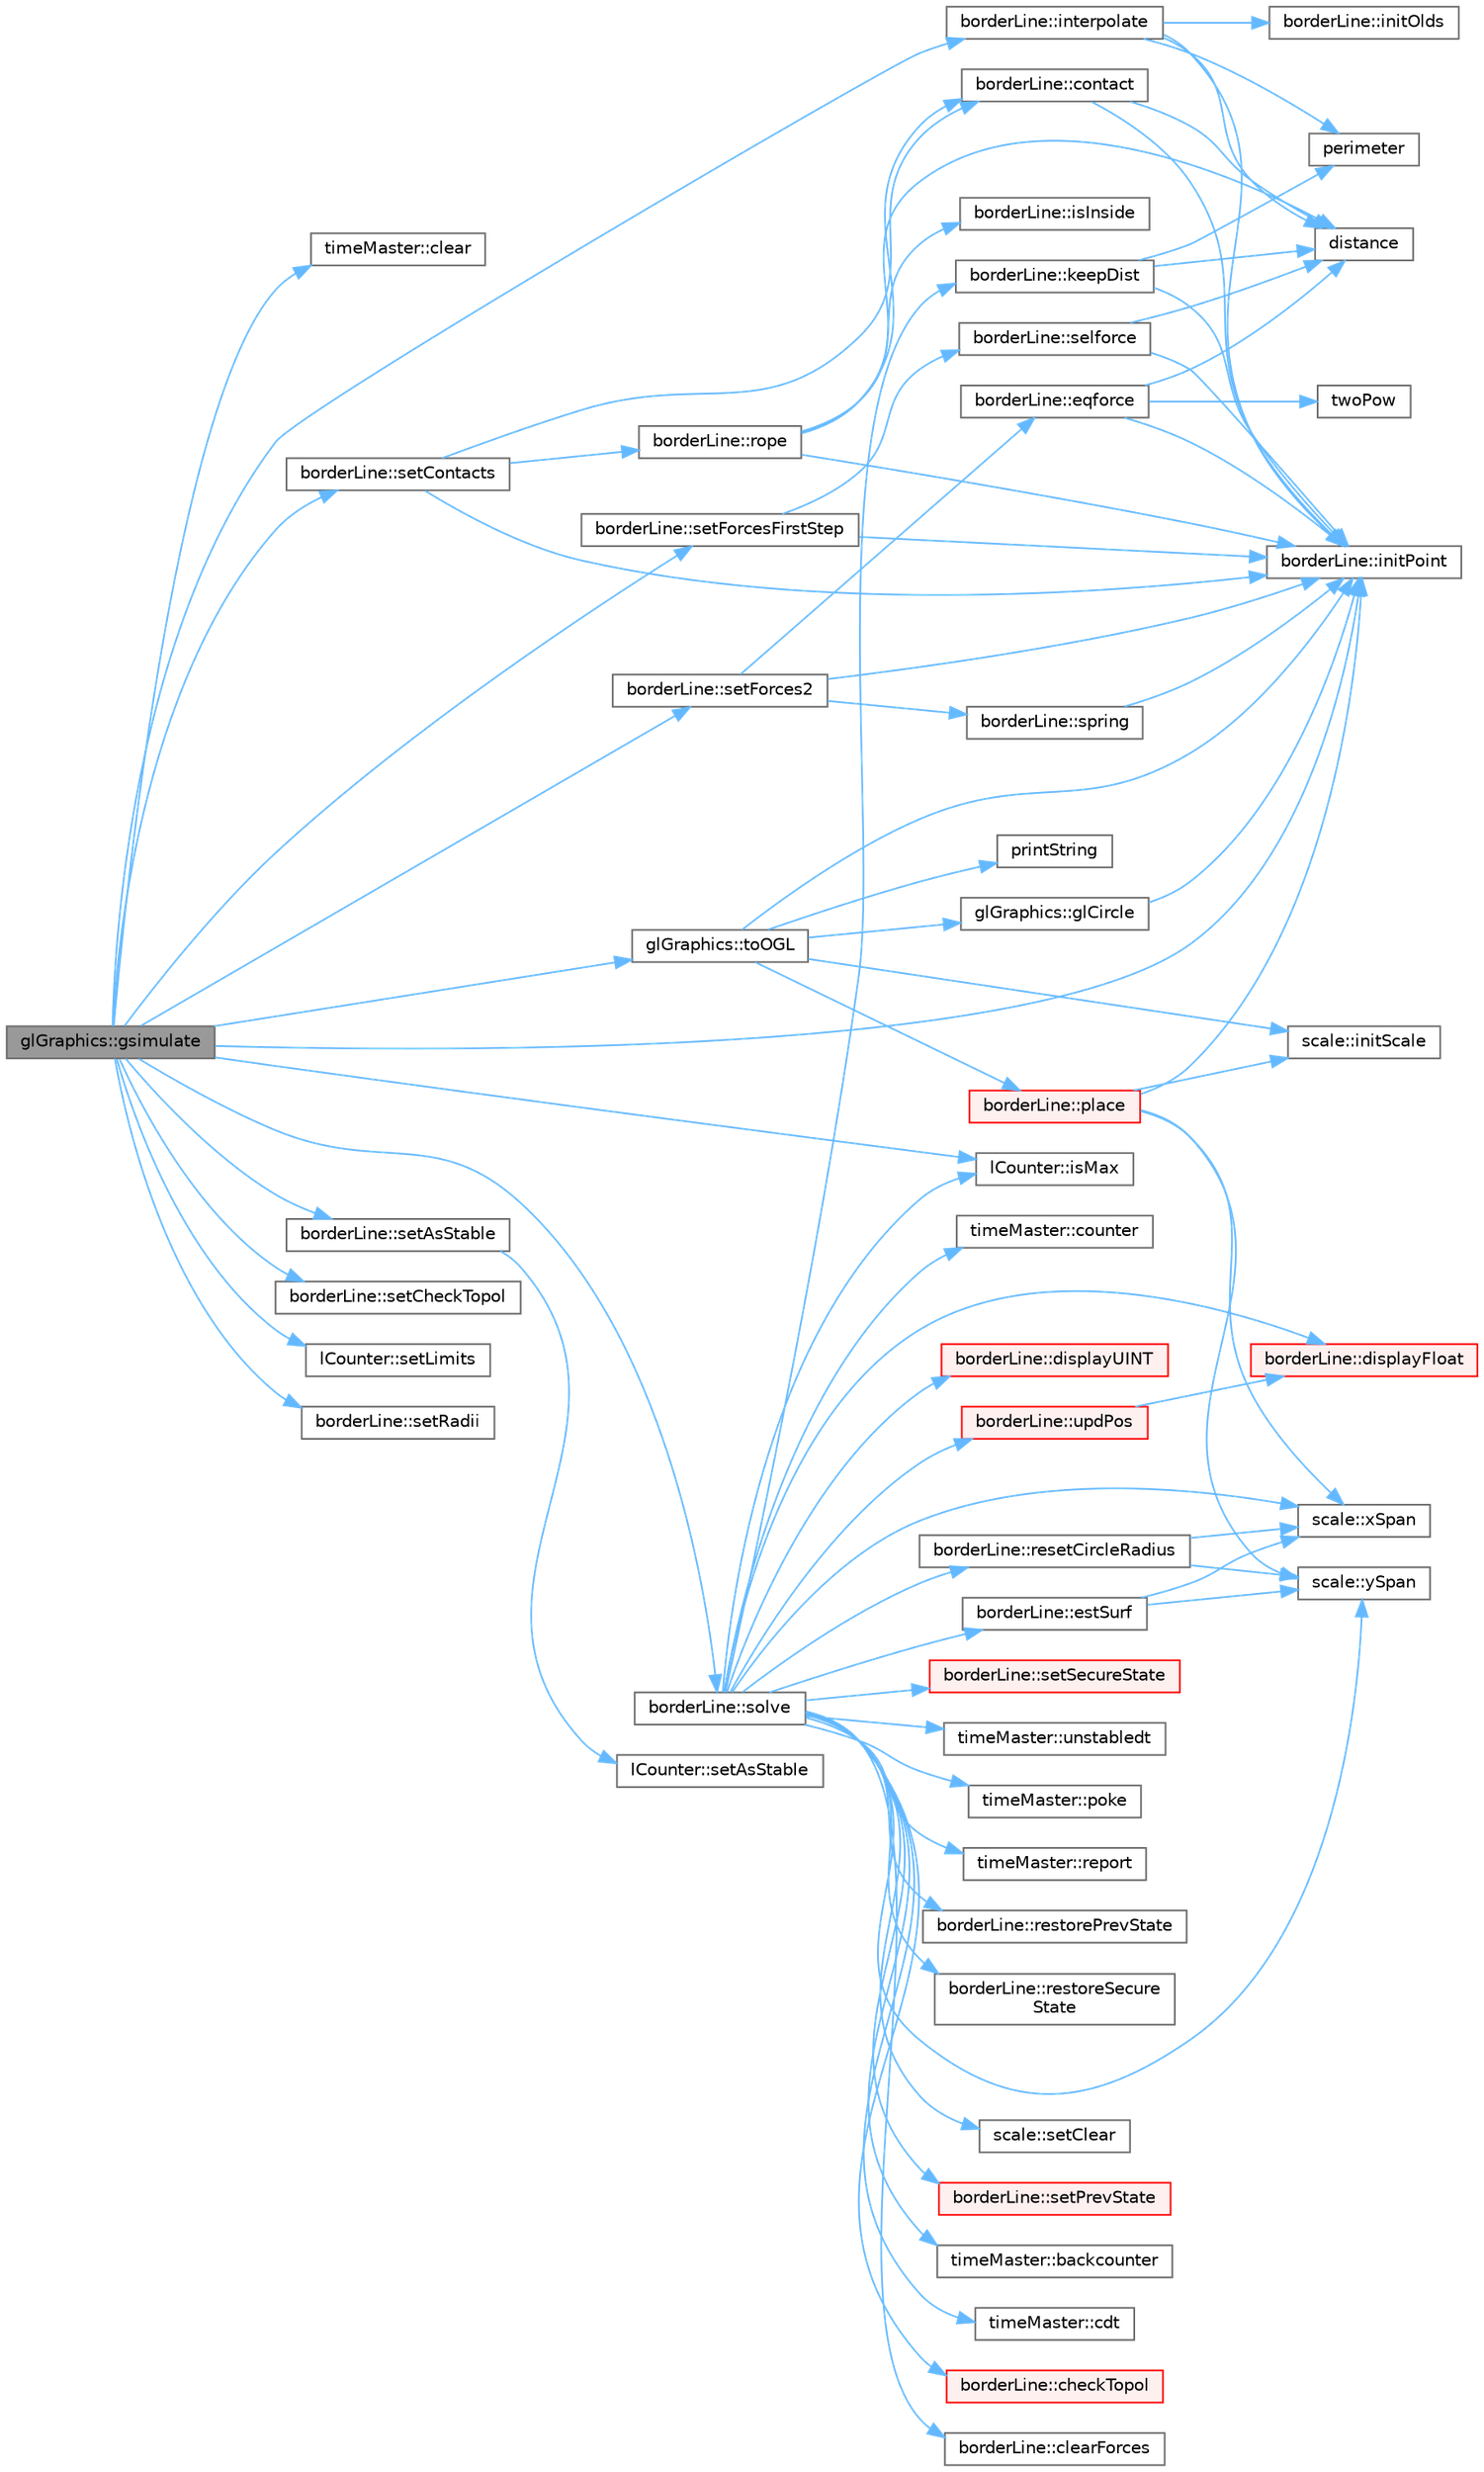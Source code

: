 digraph "glGraphics::gsimulate"
{
 // LATEX_PDF_SIZE
  bgcolor="transparent";
  edge [fontname=Helvetica,fontsize=10,labelfontname=Helvetica,labelfontsize=10];
  node [fontname=Helvetica,fontsize=10,shape=box,height=0.2,width=0.4];
  rankdir="LR";
  Node1 [id="Node000001",label="glGraphics::gsimulate",height=0.2,width=0.4,color="gray40", fillcolor="grey60", style="filled", fontcolor="black",tooltip=" "];
  Node1 -> Node2 [id="edge1_Node000001_Node000002",color="steelblue1",style="solid",tooltip=" "];
  Node2 [id="Node000002",label="timeMaster::clear",height=0.2,width=0.4,color="grey40", fillcolor="white", style="filled",URL="$classtime_master.html#a245bc34bbe73260f7f66039a4fd1b8a0",tooltip=" "];
  Node1 -> Node3 [id="edge2_Node000001_Node000003",color="steelblue1",style="solid",tooltip=" "];
  Node3 [id="Node000003",label="borderLine::initPoint",height=0.2,width=0.4,color="grey40", fillcolor="white", style="filled",URL="$classborder_line.html#a1a5004fb86961e5d7f8ed957b561b31c",tooltip=" "];
  Node1 -> Node4 [id="edge3_Node000001_Node000004",color="steelblue1",style="solid",tooltip=" "];
  Node4 [id="Node000004",label="borderLine::interpolate",height=0.2,width=0.4,color="grey40", fillcolor="white", style="filled",URL="$classborder_line.html#a9258f2b0a986e941ec7347e4ba917f89",tooltip=" "];
  Node4 -> Node5 [id="edge4_Node000004_Node000005",color="steelblue1",style="solid",tooltip=" "];
  Node5 [id="Node000005",label="distance",height=0.2,width=0.4,color="grey40", fillcolor="white", style="filled",URL="$topol_8h.html#a9c3aa637043402e0303bfefa6b9e14e4",tooltip="Computes the cartesian distance between points (x0, y0) and (x1, y1)"];
  Node4 -> Node6 [id="edge5_Node000004_Node000006",color="steelblue1",style="solid",tooltip=" "];
  Node6 [id="Node000006",label="borderLine::initOlds",height=0.2,width=0.4,color="grey40", fillcolor="white", style="filled",URL="$classborder_line.html#abd42f003c94a989421da4372fbe8ff07",tooltip=" "];
  Node4 -> Node3 [id="edge6_Node000004_Node000003",color="steelblue1",style="solid",tooltip=" "];
  Node4 -> Node7 [id="edge7_Node000004_Node000007",color="steelblue1",style="solid",tooltip=" "];
  Node7 [id="Node000007",label="perimeter",height=0.2,width=0.4,color="grey40", fillcolor="white", style="filled",URL="$topol_8h.html#a6864ceb482fc9a3c818bce8b203e6937",tooltip=" "];
  Node1 -> Node8 [id="edge8_Node000001_Node000008",color="steelblue1",style="solid",tooltip=" "];
  Node8 [id="Node000008",label="lCounter::isMax",height=0.2,width=0.4,color="grey40", fillcolor="white", style="filled",URL="$classl_counter.html#a079003b060f0cc95cd0c6f7002a86524",tooltip=" "];
  Node1 -> Node9 [id="edge9_Node000001_Node000009",color="steelblue1",style="solid",tooltip=" "];
  Node9 [id="Node000009",label="borderLine::setAsStable",height=0.2,width=0.4,color="grey40", fillcolor="white", style="filled",URL="$classborder_line.html#adcf1b2e02c8351b7b7b619bfe054f079",tooltip=" "];
  Node9 -> Node10 [id="edge10_Node000009_Node000010",color="steelblue1",style="solid",tooltip=" "];
  Node10 [id="Node000010",label="lCounter::setAsStable",height=0.2,width=0.4,color="grey40", fillcolor="white", style="filled",URL="$classl_counter.html#ae8a45ce2ba6ab64d3018dc2c413e4f76",tooltip=" "];
  Node1 -> Node11 [id="edge11_Node000001_Node000011",color="steelblue1",style="solid",tooltip=" "];
  Node11 [id="Node000011",label="borderLine::setCheckTopol",height=0.2,width=0.4,color="grey40", fillcolor="white", style="filled",URL="$classborder_line.html#a09fd4be1fbbd4fbbccd414621f672dda",tooltip=" "];
  Node1 -> Node12 [id="edge12_Node000001_Node000012",color="steelblue1",style="solid",tooltip=" "];
  Node12 [id="Node000012",label="borderLine::setContacts",height=0.2,width=0.4,color="grey40", fillcolor="white", style="filled",URL="$classborder_line.html#a979adc444a65914312574e009c53dbaf",tooltip=" "];
  Node12 -> Node13 [id="edge13_Node000012_Node000013",color="steelblue1",style="solid",tooltip=" "];
  Node13 [id="Node000013",label="borderLine::contact",height=0.2,width=0.4,color="grey40", fillcolor="white", style="filled",URL="$classborder_line.html#a6401f9bd14eb8924813b62b4a8594880",tooltip=" "];
  Node13 -> Node5 [id="edge14_Node000013_Node000005",color="steelblue1",style="solid",tooltip=" "];
  Node13 -> Node3 [id="edge15_Node000013_Node000003",color="steelblue1",style="solid",tooltip=" "];
  Node12 -> Node3 [id="edge16_Node000012_Node000003",color="steelblue1",style="solid",tooltip=" "];
  Node12 -> Node14 [id="edge17_Node000012_Node000014",color="steelblue1",style="solid",tooltip=" "];
  Node14 [id="Node000014",label="borderLine::rope",height=0.2,width=0.4,color="grey40", fillcolor="white", style="filled",URL="$classborder_line.html#a061f6deff435e34445a03d0ad032d273",tooltip=" "];
  Node14 -> Node13 [id="edge18_Node000014_Node000013",color="steelblue1",style="solid",tooltip=" "];
  Node14 -> Node5 [id="edge19_Node000014_Node000005",color="steelblue1",style="solid",tooltip=" "];
  Node14 -> Node3 [id="edge20_Node000014_Node000003",color="steelblue1",style="solid",tooltip=" "];
  Node14 -> Node15 [id="edge21_Node000014_Node000015",color="steelblue1",style="solid",tooltip=" "];
  Node15 [id="Node000015",label="borderLine::isInside",height=0.2,width=0.4,color="grey40", fillcolor="white", style="filled",URL="$classborder_line.html#a1f2d5da3e9fcc0528dcafbf5d6a77212",tooltip=" "];
  Node1 -> Node16 [id="edge22_Node000001_Node000016",color="steelblue1",style="solid",tooltip=" "];
  Node16 [id="Node000016",label="borderLine::setForces2",height=0.2,width=0.4,color="grey40", fillcolor="white", style="filled",URL="$classborder_line.html#ac8e7ebb8fc9a05afe4d5f0915d1ff3d2",tooltip=" "];
  Node16 -> Node17 [id="edge23_Node000016_Node000017",color="steelblue1",style="solid",tooltip=" "];
  Node17 [id="Node000017",label="borderLine::eqforce",height=0.2,width=0.4,color="grey40", fillcolor="white", style="filled",URL="$classborder_line.html#ac83706f357b76de2ac7340faa0c33cf2",tooltip=" "];
  Node17 -> Node5 [id="edge24_Node000017_Node000005",color="steelblue1",style="solid",tooltip=" "];
  Node17 -> Node3 [id="edge25_Node000017_Node000003",color="steelblue1",style="solid",tooltip=" "];
  Node17 -> Node18 [id="edge26_Node000017_Node000018",color="steelblue1",style="solid",tooltip=" "];
  Node18 [id="Node000018",label="twoPow",height=0.2,width=0.4,color="grey40", fillcolor="white", style="filled",URL="$topol_8h.html#a30600ac38391dd9e00f70e8ae27a9570",tooltip="Fast computing of 2**n."];
  Node16 -> Node3 [id="edge27_Node000016_Node000003",color="steelblue1",style="solid",tooltip=" "];
  Node16 -> Node19 [id="edge28_Node000016_Node000019",color="steelblue1",style="solid",tooltip=" "];
  Node19 [id="Node000019",label="borderLine::spring",height=0.2,width=0.4,color="grey40", fillcolor="white", style="filled",URL="$classborder_line.html#ab8a98d46595865e889909f3b7a9a6032",tooltip=" "];
  Node19 -> Node3 [id="edge29_Node000019_Node000003",color="steelblue1",style="solid",tooltip=" "];
  Node1 -> Node20 [id="edge30_Node000001_Node000020",color="steelblue1",style="solid",tooltip=" "];
  Node20 [id="Node000020",label="borderLine::setForcesFirstStep",height=0.2,width=0.4,color="grey40", fillcolor="white", style="filled",URL="$classborder_line.html#a78a632aa3fd3b70ff4f4e0b2a1c7de4a",tooltip=" "];
  Node20 -> Node3 [id="edge31_Node000020_Node000003",color="steelblue1",style="solid",tooltip=" "];
  Node20 -> Node21 [id="edge32_Node000020_Node000021",color="steelblue1",style="solid",tooltip=" "];
  Node21 [id="Node000021",label="borderLine::selforce",height=0.2,width=0.4,color="grey40", fillcolor="white", style="filled",URL="$classborder_line.html#a6ffacb1162c3f3cb184af971acba3218",tooltip=" "];
  Node21 -> Node5 [id="edge33_Node000021_Node000005",color="steelblue1",style="solid",tooltip=" "];
  Node21 -> Node3 [id="edge34_Node000021_Node000003",color="steelblue1",style="solid",tooltip=" "];
  Node1 -> Node22 [id="edge35_Node000001_Node000022",color="steelblue1",style="solid",tooltip=" "];
  Node22 [id="Node000022",label="lCounter::setLimits",height=0.2,width=0.4,color="grey40", fillcolor="white", style="filled",URL="$classl_counter.html#ac6784aa503119034a5a7642c371cdffd",tooltip=" "];
  Node1 -> Node23 [id="edge36_Node000001_Node000023",color="steelblue1",style="solid",tooltip=" "];
  Node23 [id="Node000023",label="borderLine::setRadii",height=0.2,width=0.4,color="grey40", fillcolor="white", style="filled",URL="$classborder_line.html#aa7e86d7385bf78d72d1f858cf8ebc608",tooltip=" "];
  Node1 -> Node24 [id="edge37_Node000001_Node000024",color="steelblue1",style="solid",tooltip=" "];
  Node24 [id="Node000024",label="borderLine::solve",height=0.2,width=0.4,color="grey40", fillcolor="white", style="filled",URL="$classborder_line.html#ae6eb6e84df37987ca7c3ca674b8a387a",tooltip=" "];
  Node24 -> Node25 [id="edge38_Node000024_Node000025",color="steelblue1",style="solid",tooltip=" "];
  Node25 [id="Node000025",label="timeMaster::backcounter",height=0.2,width=0.4,color="grey40", fillcolor="white", style="filled",URL="$classtime_master.html#a940ff5baf82dec4814985a75943fb311",tooltip=" "];
  Node24 -> Node26 [id="edge39_Node000024_Node000026",color="steelblue1",style="solid",tooltip=" "];
  Node26 [id="Node000026",label="timeMaster::cdt",height=0.2,width=0.4,color="grey40", fillcolor="white", style="filled",URL="$classtime_master.html#a008dd0818199360871e803ae9641274c",tooltip=" "];
  Node24 -> Node27 [id="edge40_Node000024_Node000027",color="steelblue1",style="solid",tooltip=" "];
  Node27 [id="Node000027",label="borderLine::checkTopol",height=0.2,width=0.4,color="red", fillcolor="#FFF0F0", style="filled",URL="$classborder_line.html#aa0aca8aa5f339462712d600ed145685d",tooltip=" "];
  Node24 -> Node30 [id="edge41_Node000024_Node000030",color="steelblue1",style="solid",tooltip=" "];
  Node30 [id="Node000030",label="borderLine::clearForces",height=0.2,width=0.4,color="grey40", fillcolor="white", style="filled",URL="$classborder_line.html#ac44245a7539d3340426089337e5df01f",tooltip=" "];
  Node24 -> Node31 [id="edge42_Node000024_Node000031",color="steelblue1",style="solid",tooltip=" "];
  Node31 [id="Node000031",label="timeMaster::counter",height=0.2,width=0.4,color="grey40", fillcolor="white", style="filled",URL="$classtime_master.html#a0a3d6282eec82f638b4a557cde2b8268",tooltip=" "];
  Node24 -> Node32 [id="edge43_Node000024_Node000032",color="steelblue1",style="solid",tooltip=" "];
  Node32 [id="Node000032",label="borderLine::displayFloat",height=0.2,width=0.4,color="red", fillcolor="#FFF0F0", style="filled",URL="$classborder_line.html#ae20aec2ac4f713679cd7af06df5d3d22",tooltip=" "];
  Node24 -> Node34 [id="edge44_Node000024_Node000034",color="steelblue1",style="solid",tooltip=" "];
  Node34 [id="Node000034",label="borderLine::displayUINT",height=0.2,width=0.4,color="red", fillcolor="#FFF0F0", style="filled",URL="$classborder_line.html#a37c5bc813880761ec3cda0218c84499c",tooltip=" "];
  Node24 -> Node35 [id="edge45_Node000024_Node000035",color="steelblue1",style="solid",tooltip=" "];
  Node35 [id="Node000035",label="borderLine::estSurf",height=0.2,width=0.4,color="grey40", fillcolor="white", style="filled",URL="$classborder_line.html#a172a0a9e7477348ef5e891c492b3c900",tooltip=" "];
  Node35 -> Node36 [id="edge46_Node000035_Node000036",color="steelblue1",style="solid",tooltip=" "];
  Node36 [id="Node000036",label="scale::xSpan",height=0.2,width=0.4,color="grey40", fillcolor="white", style="filled",URL="$classscale.html#a1cd116a8f255c3660eae870504576311",tooltip=" "];
  Node35 -> Node37 [id="edge47_Node000035_Node000037",color="steelblue1",style="solid",tooltip=" "];
  Node37 [id="Node000037",label="scale::ySpan",height=0.2,width=0.4,color="grey40", fillcolor="white", style="filled",URL="$classscale.html#ace505d3010c0fd26e71210f05c287747",tooltip=" "];
  Node24 -> Node8 [id="edge48_Node000024_Node000008",color="steelblue1",style="solid",tooltip=" "];
  Node24 -> Node38 [id="edge49_Node000024_Node000038",color="steelblue1",style="solid",tooltip=" "];
  Node38 [id="Node000038",label="borderLine::keepDist",height=0.2,width=0.4,color="grey40", fillcolor="white", style="filled",URL="$classborder_line.html#ae8cf945e26e7678347369d13baf29e90",tooltip=" "];
  Node38 -> Node5 [id="edge50_Node000038_Node000005",color="steelblue1",style="solid",tooltip=" "];
  Node38 -> Node3 [id="edge51_Node000038_Node000003",color="steelblue1",style="solid",tooltip=" "];
  Node38 -> Node7 [id="edge52_Node000038_Node000007",color="steelblue1",style="solid",tooltip=" "];
  Node24 -> Node39 [id="edge53_Node000024_Node000039",color="steelblue1",style="solid",tooltip=" "];
  Node39 [id="Node000039",label="timeMaster::poke",height=0.2,width=0.4,color="grey40", fillcolor="white", style="filled",URL="$classtime_master.html#adcb628538af426c264a209766a88d267",tooltip=" "];
  Node24 -> Node40 [id="edge54_Node000024_Node000040",color="steelblue1",style="solid",tooltip=" "];
  Node40 [id="Node000040",label="timeMaster::report",height=0.2,width=0.4,color="grey40", fillcolor="white", style="filled",URL="$classtime_master.html#a729a37c39d0a67625d31a77099d90f39",tooltip=" "];
  Node24 -> Node41 [id="edge55_Node000024_Node000041",color="steelblue1",style="solid",tooltip=" "];
  Node41 [id="Node000041",label="borderLine::resetCircleRadius",height=0.2,width=0.4,color="grey40", fillcolor="white", style="filled",URL="$classborder_line.html#a8f8a7efcbf2e9f6164d9d81041951053",tooltip=" "];
  Node41 -> Node36 [id="edge56_Node000041_Node000036",color="steelblue1",style="solid",tooltip=" "];
  Node41 -> Node37 [id="edge57_Node000041_Node000037",color="steelblue1",style="solid",tooltip=" "];
  Node24 -> Node42 [id="edge58_Node000024_Node000042",color="steelblue1",style="solid",tooltip=" "];
  Node42 [id="Node000042",label="borderLine::restorePrevState",height=0.2,width=0.4,color="grey40", fillcolor="white", style="filled",URL="$classborder_line.html#a5554b863c76191e069e48413e45a6325",tooltip=" "];
  Node24 -> Node43 [id="edge59_Node000024_Node000043",color="steelblue1",style="solid",tooltip=" "];
  Node43 [id="Node000043",label="borderLine::restoreSecure\lState",height=0.2,width=0.4,color="grey40", fillcolor="white", style="filled",URL="$classborder_line.html#ad7470df3901678876b15f700917e51ce",tooltip=" "];
  Node24 -> Node44 [id="edge60_Node000024_Node000044",color="steelblue1",style="solid",tooltip=" "];
  Node44 [id="Node000044",label="scale::setClear",height=0.2,width=0.4,color="grey40", fillcolor="white", style="filled",URL="$classscale.html#a4be9d3252d93b93c756c73a6de112a53",tooltip=" "];
  Node24 -> Node45 [id="edge61_Node000024_Node000045",color="steelblue1",style="solid",tooltip=" "];
  Node45 [id="Node000045",label="borderLine::setPrevState",height=0.2,width=0.4,color="red", fillcolor="#FFF0F0", style="filled",URL="$classborder_line.html#a22f34dad34117ae7c56e638563934a38",tooltip=" "];
  Node24 -> Node47 [id="edge62_Node000024_Node000047",color="steelblue1",style="solid",tooltip=" "];
  Node47 [id="Node000047",label="borderLine::setSecureState",height=0.2,width=0.4,color="red", fillcolor="#FFF0F0", style="filled",URL="$classborder_line.html#a8b4e6692da0dc9223f53c7e228ebf96d",tooltip=" "];
  Node24 -> Node48 [id="edge63_Node000024_Node000048",color="steelblue1",style="solid",tooltip=" "];
  Node48 [id="Node000048",label="timeMaster::unstabledt",height=0.2,width=0.4,color="grey40", fillcolor="white", style="filled",URL="$classtime_master.html#a6fa8456d054a779512ebdf2d6cd931ba",tooltip=" "];
  Node24 -> Node49 [id="edge64_Node000024_Node000049",color="steelblue1",style="solid",tooltip=" "];
  Node49 [id="Node000049",label="borderLine::updPos",height=0.2,width=0.4,color="red", fillcolor="#FFF0F0", style="filled",URL="$classborder_line.html#a1ad77bf47dff83e17b8fa3586abd30da",tooltip=" "];
  Node49 -> Node32 [id="edge65_Node000049_Node000032",color="steelblue1",style="solid",tooltip=" "];
  Node24 -> Node36 [id="edge66_Node000024_Node000036",color="steelblue1",style="solid",tooltip=" "];
  Node24 -> Node37 [id="edge67_Node000024_Node000037",color="steelblue1",style="solid",tooltip=" "];
  Node1 -> Node61 [id="edge68_Node000001_Node000061",color="steelblue1",style="solid",tooltip=" "];
  Node61 [id="Node000061",label="glGraphics::toOGL",height=0.2,width=0.4,color="grey40", fillcolor="white", style="filled",URL="$classgl_graphics.html#a12846965314c7ee99536980cc6999631",tooltip=" "];
  Node61 -> Node62 [id="edge69_Node000061_Node000062",color="steelblue1",style="solid",tooltip=" "];
  Node62 [id="Node000062",label="glGraphics::glCircle",height=0.2,width=0.4,color="grey40", fillcolor="white", style="filled",URL="$classgl_graphics.html#ac66b058c919c31a44f2ed88b5703eb5a",tooltip=" "];
  Node62 -> Node3 [id="edge70_Node000062_Node000003",color="steelblue1",style="solid",tooltip=" "];
  Node61 -> Node3 [id="edge71_Node000061_Node000003",color="steelblue1",style="solid",tooltip=" "];
  Node61 -> Node63 [id="edge72_Node000061_Node000063",color="steelblue1",style="solid",tooltip=" "];
  Node63 [id="Node000063",label="scale::initScale",height=0.2,width=0.4,color="grey40", fillcolor="white", style="filled",URL="$classscale.html#a84024d4d617a7a19d19a9b394a6bd409",tooltip=" "];
  Node61 -> Node64 [id="edge73_Node000061_Node000064",color="steelblue1",style="solid",tooltip=" "];
  Node64 [id="Node000064",label="borderLine::place",height=0.2,width=0.4,color="red", fillcolor="#FFF0F0", style="filled",URL="$classborder_line.html#a084169ea5e24d6ec39575c9ab91b9c57",tooltip=" "];
  Node64 -> Node3 [id="edge74_Node000064_Node000003",color="steelblue1",style="solid",tooltip=" "];
  Node64 -> Node63 [id="edge75_Node000064_Node000063",color="steelblue1",style="solid",tooltip=" "];
  Node64 -> Node36 [id="edge76_Node000064_Node000036",color="steelblue1",style="solid",tooltip=" "];
  Node64 -> Node37 [id="edge77_Node000064_Node000037",color="steelblue1",style="solid",tooltip=" "];
  Node61 -> Node66 [id="edge78_Node000061_Node000066",color="steelblue1",style="solid",tooltip=" "];
  Node66 [id="Node000066",label="printString",height=0.2,width=0.4,color="grey40", fillcolor="white", style="filled",URL="$bmpfont_8h.html#a97867203486aff2c9e63da6051abf556",tooltip=" "];
}
